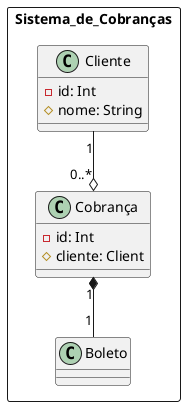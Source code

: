 @startuml sisDeCobrança
  package Sistema_de_Cobranças <<rectangle>> {
    class Cliente {
      - id: Int
      # nome: String
    }
    class Cobrança {
      - id: Int
      # cliente: Client
    }
    Cliente "1" --o "0..*" Cobrança
    class Boleto {}
    Cobrança "1" *-- "1" Boleto
  }
@enduml